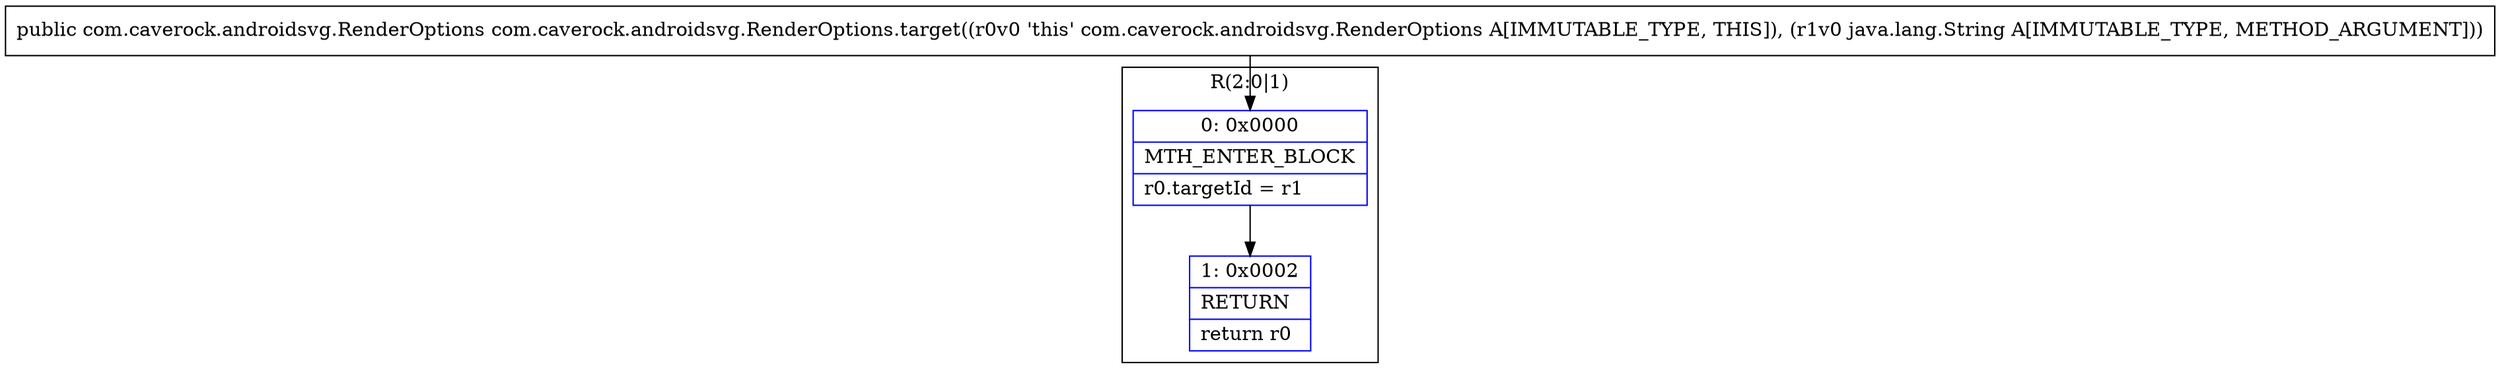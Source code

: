digraph "CFG forcom.caverock.androidsvg.RenderOptions.target(Ljava\/lang\/String;)Lcom\/caverock\/androidsvg\/RenderOptions;" {
subgraph cluster_Region_991318709 {
label = "R(2:0|1)";
node [shape=record,color=blue];
Node_0 [shape=record,label="{0\:\ 0x0000|MTH_ENTER_BLOCK\l|r0.targetId = r1\l}"];
Node_1 [shape=record,label="{1\:\ 0x0002|RETURN\l|return r0\l}"];
}
MethodNode[shape=record,label="{public com.caverock.androidsvg.RenderOptions com.caverock.androidsvg.RenderOptions.target((r0v0 'this' com.caverock.androidsvg.RenderOptions A[IMMUTABLE_TYPE, THIS]), (r1v0 java.lang.String A[IMMUTABLE_TYPE, METHOD_ARGUMENT])) }"];
MethodNode -> Node_0;
Node_0 -> Node_1;
}

